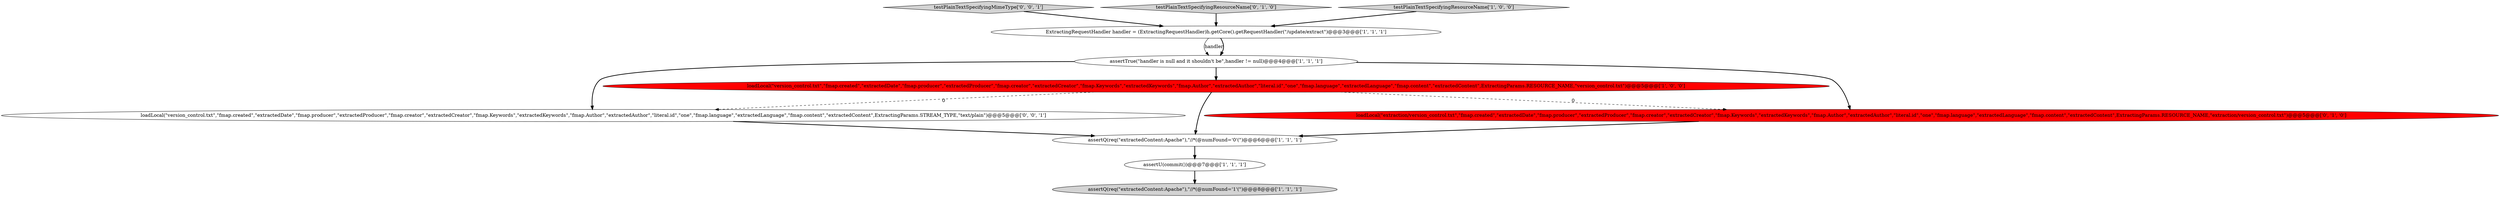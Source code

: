 digraph {
2 [style = filled, label = "assertU(commit())@@@7@@@['1', '1', '1']", fillcolor = white, shape = ellipse image = "AAA0AAABBB1BBB"];
0 [style = filled, label = "assertTrue(\"handler is null and it shouldn't be\",handler != null)@@@4@@@['1', '1', '1']", fillcolor = white, shape = ellipse image = "AAA0AAABBB1BBB"];
5 [style = filled, label = "loadLocal(\"version_control.txt\",\"fmap.created\",\"extractedDate\",\"fmap.producer\",\"extractedProducer\",\"fmap.creator\",\"extractedCreator\",\"fmap.Keywords\",\"extractedKeywords\",\"fmap.Author\",\"extractedAuthor\",\"literal.id\",\"one\",\"fmap.language\",\"extractedLanguage\",\"fmap.content\",\"extractedContent\",ExtractingParams.RESOURCE_NAME,\"version_control.txt\")@@@5@@@['1', '0', '0']", fillcolor = red, shape = ellipse image = "AAA1AAABBB1BBB"];
10 [style = filled, label = "testPlainTextSpecifyingMimeType['0', '0', '1']", fillcolor = lightgray, shape = diamond image = "AAA0AAABBB3BBB"];
4 [style = filled, label = "ExtractingRequestHandler handler = (ExtractingRequestHandler)h.getCore().getRequestHandler(\"/update/extract\")@@@3@@@['1', '1', '1']", fillcolor = white, shape = ellipse image = "AAA0AAABBB1BBB"];
9 [style = filled, label = "loadLocal(\"version_control.txt\",\"fmap.created\",\"extractedDate\",\"fmap.producer\",\"extractedProducer\",\"fmap.creator\",\"extractedCreator\",\"fmap.Keywords\",\"extractedKeywords\",\"fmap.Author\",\"extractedAuthor\",\"literal.id\",\"one\",\"fmap.language\",\"extractedLanguage\",\"fmap.content\",\"extractedContent\",ExtractingParams.STREAM_TYPE,\"text/plain\")@@@5@@@['0', '0', '1']", fillcolor = white, shape = ellipse image = "AAA0AAABBB3BBB"];
6 [style = filled, label = "assertQ(req(\"extractedContent:Apache\"),\"//*(@numFound='0'(\")@@@6@@@['1', '1', '1']", fillcolor = white, shape = ellipse image = "AAA0AAABBB1BBB"];
8 [style = filled, label = "loadLocal(\"extraction/version_control.txt\",\"fmap.created\",\"extractedDate\",\"fmap.producer\",\"extractedProducer\",\"fmap.creator\",\"extractedCreator\",\"fmap.Keywords\",\"extractedKeywords\",\"fmap.Author\",\"extractedAuthor\",\"literal.id\",\"one\",\"fmap.language\",\"extractedLanguage\",\"fmap.content\",\"extractedContent\",ExtractingParams.RESOURCE_NAME,\"extraction/version_control.txt\")@@@5@@@['0', '1', '0']", fillcolor = red, shape = ellipse image = "AAA1AAABBB2BBB"];
7 [style = filled, label = "testPlainTextSpecifyingResourceName['0', '1', '0']", fillcolor = lightgray, shape = diamond image = "AAA0AAABBB2BBB"];
1 [style = filled, label = "testPlainTextSpecifyingResourceName['1', '0', '0']", fillcolor = lightgray, shape = diamond image = "AAA0AAABBB1BBB"];
3 [style = filled, label = "assertQ(req(\"extractedContent:Apache\"),\"//*(@numFound='1'(\")@@@8@@@['1', '1', '1']", fillcolor = lightgray, shape = ellipse image = "AAA0AAABBB1BBB"];
5->8 [style = dashed, label="0"];
5->9 [style = dashed, label="0"];
1->4 [style = bold, label=""];
0->9 [style = bold, label=""];
8->6 [style = bold, label=""];
9->6 [style = bold, label=""];
10->4 [style = bold, label=""];
7->4 [style = bold, label=""];
5->6 [style = bold, label=""];
4->0 [style = solid, label="handler"];
2->3 [style = bold, label=""];
4->0 [style = bold, label=""];
0->5 [style = bold, label=""];
6->2 [style = bold, label=""];
0->8 [style = bold, label=""];
}

